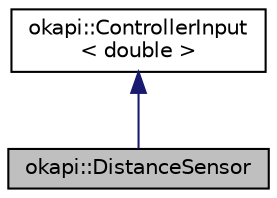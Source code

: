digraph "okapi::DistanceSensor"
{
 // LATEX_PDF_SIZE
  edge [fontname="Helvetica",fontsize="10",labelfontname="Helvetica",labelfontsize="10"];
  node [fontname="Helvetica",fontsize="10",shape=record];
  Node1 [label="okapi::DistanceSensor",height=0.2,width=0.4,color="black", fillcolor="grey75", style="filled", fontcolor="black",tooltip=" "];
  Node2 -> Node1 [dir="back",color="midnightblue",fontsize="10",style="solid",fontname="Helvetica"];
  Node2 [label="okapi::ControllerInput\l\< double \>",height=0.2,width=0.4,color="black", fillcolor="white", style="filled",URL="$classokapi_1_1ControllerInput.html",tooltip=" "];
}
